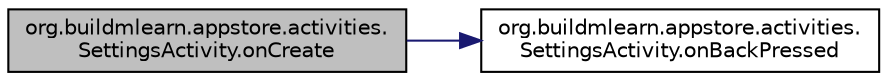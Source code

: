 digraph "org.buildmlearn.appstore.activities.SettingsActivity.onCreate"
{
 // INTERACTIVE_SVG=YES
  bgcolor="transparent";
  edge [fontname="Helvetica",fontsize="10",labelfontname="Helvetica",labelfontsize="10"];
  node [fontname="Helvetica",fontsize="10",shape=record];
  rankdir="LR";
  Node1 [label="org.buildmlearn.appstore.activities.\lSettingsActivity.onCreate",height=0.2,width=0.4,color="black", fillcolor="grey75", style="filled", fontcolor="black"];
  Node1 -> Node2 [color="midnightblue",fontsize="10",style="solid",fontname="Helvetica"];
  Node2 [label="org.buildmlearn.appstore.activities.\lSettingsActivity.onBackPressed",height=0.2,width=0.4,color="black",URL="$d7/d35/classorg_1_1buildmlearn_1_1appstore_1_1activities_1_1_settings_activity.html#a1bdb1678c6b68018552617f6f23336f3",tooltip="This method is called when the back button is pressed. "];
}
